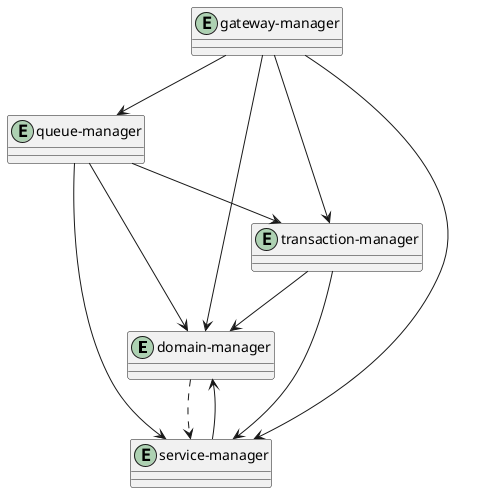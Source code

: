 @startuml file1

entity "domain-manager" as domain

entity "service-manager"  as service
entity "transaction-manager" as transaction
entity "gateway-manager" as gateway
entity "queue-manager" as queue


service --> domain
transaction --> domain
gateway --> domain
queue --> domain

transaction --> service
gateway --> service 
queue --> service
domain ..> service

queue --> transaction
gateway --> transaction
gateway --> queue


@enduml

